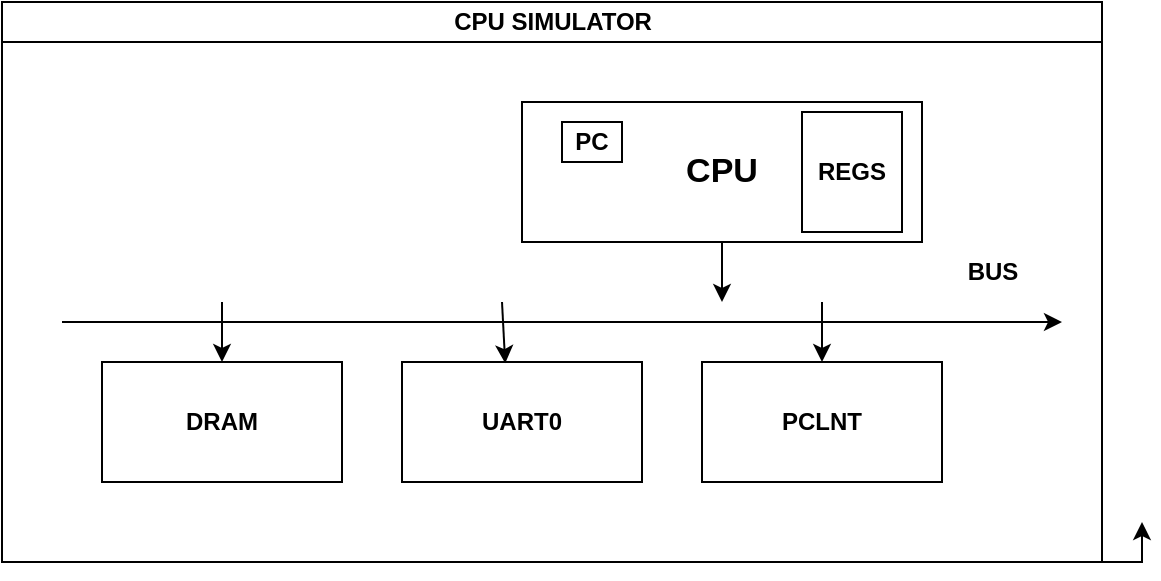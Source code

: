 <mxfile version="21.0.8" type="github">
  <diagram id="prtHgNgQTEPvFCAcTncT" name="Page-1">
    <mxGraphModel dx="976" dy="589" grid="1" gridSize="10" guides="1" tooltips="1" connect="1" arrows="1" fold="1" page="1" pageScale="1" pageWidth="827" pageHeight="1169" math="0" shadow="0">
      <root>
        <mxCell id="0" />
        <mxCell id="1" parent="0" />
        <mxCell id="QH4RUynjkkO-82dc3cX9-20" style="edgeStyle=orthogonalEdgeStyle;rounded=0;orthogonalLoop=1;jettySize=auto;html=1;exitX=1;exitY=1;exitDx=0;exitDy=0;" edge="1" parent="1" source="dNxyNK7c78bLwvsdeMH5-11">
          <mxGeometry relative="1" as="geometry">
            <mxPoint x="690" y="340" as="targetPoint" />
          </mxGeometry>
        </mxCell>
        <mxCell id="dNxyNK7c78bLwvsdeMH5-11" value="CPU SIMULATOR" style="swimlane;html=1;startSize=20;horizontal=1;containerType=tree;glass=0;" parent="1" vertex="1">
          <mxGeometry x="120" y="80" width="550" height="280" as="geometry" />
        </mxCell>
        <mxCell id="QH4RUynjkkO-82dc3cX9-2" value="&lt;b&gt;BUS&lt;/b&gt;" style="text;html=1;align=center;verticalAlign=middle;resizable=0;points=[];autosize=1;strokeColor=none;fillColor=none;" vertex="1" parent="dNxyNK7c78bLwvsdeMH5-11">
          <mxGeometry x="470" y="120" width="50" height="30" as="geometry" />
        </mxCell>
        <mxCell id="QH4RUynjkkO-82dc3cX9-7" value="&lt;b&gt;&lt;font style=&quot;font-size: 17px;&quot;&gt;CPU&lt;/font&gt;&lt;/b&gt;" style="rounded=0;whiteSpace=wrap;html=1;" vertex="1" parent="dNxyNK7c78bLwvsdeMH5-11">
          <mxGeometry x="260" y="50" width="200" height="70" as="geometry" />
        </mxCell>
        <mxCell id="QH4RUynjkkO-82dc3cX9-8" value="&lt;b&gt;PC&lt;/b&gt;" style="rounded=0;whiteSpace=wrap;html=1;" vertex="1" parent="dNxyNK7c78bLwvsdeMH5-11">
          <mxGeometry x="280" y="60" width="30" height="20" as="geometry" />
        </mxCell>
        <mxCell id="QH4RUynjkkO-82dc3cX9-9" value="&lt;b&gt;REGS&lt;/b&gt;" style="rounded=0;whiteSpace=wrap;html=1;" vertex="1" parent="dNxyNK7c78bLwvsdeMH5-11">
          <mxGeometry x="400" y="55" width="50" height="60" as="geometry" />
        </mxCell>
        <mxCell id="QH4RUynjkkO-82dc3cX9-12" value="" style="endArrow=classic;html=1;rounded=0;" edge="1" parent="dNxyNK7c78bLwvsdeMH5-11">
          <mxGeometry width="50" height="50" relative="1" as="geometry">
            <mxPoint x="360" y="120" as="sourcePoint" />
            <mxPoint x="360" y="150" as="targetPoint" />
          </mxGeometry>
        </mxCell>
        <mxCell id="QH4RUynjkkO-82dc3cX9-14" value="&lt;b&gt;DRAM&lt;/b&gt;" style="rounded=0;whiteSpace=wrap;html=1;" vertex="1" parent="dNxyNK7c78bLwvsdeMH5-11">
          <mxGeometry x="50" y="180" width="120" height="60" as="geometry" />
        </mxCell>
        <mxCell id="QH4RUynjkkO-82dc3cX9-15" value="&lt;b&gt;UART0&lt;/b&gt;" style="rounded=0;whiteSpace=wrap;html=1;" vertex="1" parent="dNxyNK7c78bLwvsdeMH5-11">
          <mxGeometry x="200" y="180" width="120" height="60" as="geometry" />
        </mxCell>
        <mxCell id="QH4RUynjkkO-82dc3cX9-16" value="&lt;b&gt;PCLNT&lt;/b&gt;" style="rounded=0;whiteSpace=wrap;html=1;" vertex="1" parent="dNxyNK7c78bLwvsdeMH5-11">
          <mxGeometry x="350" y="180" width="120" height="60" as="geometry" />
        </mxCell>
        <mxCell id="QH4RUynjkkO-82dc3cX9-17" value="" style="endArrow=classic;html=1;rounded=0;entryX=0.5;entryY=0;entryDx=0;entryDy=0;" edge="1" parent="dNxyNK7c78bLwvsdeMH5-11" target="QH4RUynjkkO-82dc3cX9-14">
          <mxGeometry width="50" height="50" relative="1" as="geometry">
            <mxPoint x="110" y="150" as="sourcePoint" />
            <mxPoint x="160" y="100" as="targetPoint" />
          </mxGeometry>
        </mxCell>
        <mxCell id="QH4RUynjkkO-82dc3cX9-18" value="" style="endArrow=classic;html=1;rounded=0;entryX=0.43;entryY=0.01;entryDx=0;entryDy=0;entryPerimeter=0;" edge="1" parent="dNxyNK7c78bLwvsdeMH5-11" target="QH4RUynjkkO-82dc3cX9-15">
          <mxGeometry width="50" height="50" relative="1" as="geometry">
            <mxPoint x="250" y="150" as="sourcePoint" />
            <mxPoint x="300" y="100" as="targetPoint" />
          </mxGeometry>
        </mxCell>
        <mxCell id="QH4RUynjkkO-82dc3cX9-19" value="" style="endArrow=classic;html=1;rounded=0;" edge="1" parent="dNxyNK7c78bLwvsdeMH5-11" target="QH4RUynjkkO-82dc3cX9-16">
          <mxGeometry width="50" height="50" relative="1" as="geometry">
            <mxPoint x="410" y="150" as="sourcePoint" />
            <mxPoint x="460" y="100" as="targetPoint" />
          </mxGeometry>
        </mxCell>
        <mxCell id="QH4RUynjkkO-82dc3cX9-5" value="" style="endArrow=classic;html=1;rounded=0;" edge="1" parent="1">
          <mxGeometry width="50" height="50" relative="1" as="geometry">
            <mxPoint x="150" y="240" as="sourcePoint" />
            <mxPoint x="650" y="240" as="targetPoint" />
          </mxGeometry>
        </mxCell>
      </root>
    </mxGraphModel>
  </diagram>
</mxfile>
